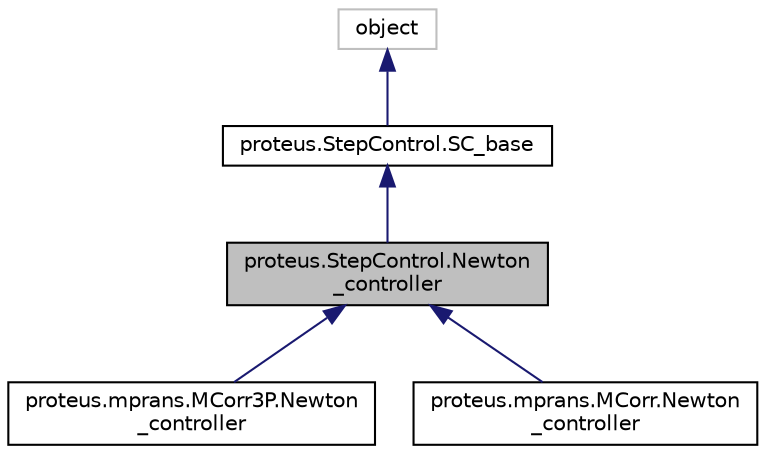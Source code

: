 digraph "proteus.StepControl.Newton_controller"
{
 // LATEX_PDF_SIZE
  edge [fontname="Helvetica",fontsize="10",labelfontname="Helvetica",labelfontsize="10"];
  node [fontname="Helvetica",fontsize="10",shape=record];
  Node1 [label="proteus.StepControl.Newton\l_controller",height=0.2,width=0.4,color="black", fillcolor="grey75", style="filled", fontcolor="black",tooltip=" "];
  Node2 -> Node1 [dir="back",color="midnightblue",fontsize="10",style="solid",fontname="Helvetica"];
  Node2 [label="proteus.StepControl.SC_base",height=0.2,width=0.4,color="black", fillcolor="white", style="filled",URL="$classproteus_1_1StepControl_1_1SC__base.html",tooltip=" "];
  Node3 -> Node2 [dir="back",color="midnightblue",fontsize="10",style="solid",fontname="Helvetica"];
  Node3 [label="object",height=0.2,width=0.4,color="grey75", fillcolor="white", style="filled",tooltip=" "];
  Node1 -> Node4 [dir="back",color="midnightblue",fontsize="10",style="solid",fontname="Helvetica"];
  Node4 [label="proteus.mprans.MCorr3P.Newton\l_controller",height=0.2,width=0.4,color="black", fillcolor="white", style="filled",URL="$classproteus_1_1mprans_1_1MCorr3P_1_1Newton__controller.html",tooltip=" "];
  Node1 -> Node5 [dir="back",color="midnightblue",fontsize="10",style="solid",fontname="Helvetica"];
  Node5 [label="proteus.mprans.MCorr.Newton\l_controller",height=0.2,width=0.4,color="black", fillcolor="white", style="filled",URL="$classproteus_1_1mprans_1_1MCorr_1_1Newton__controller.html",tooltip=" "];
}
